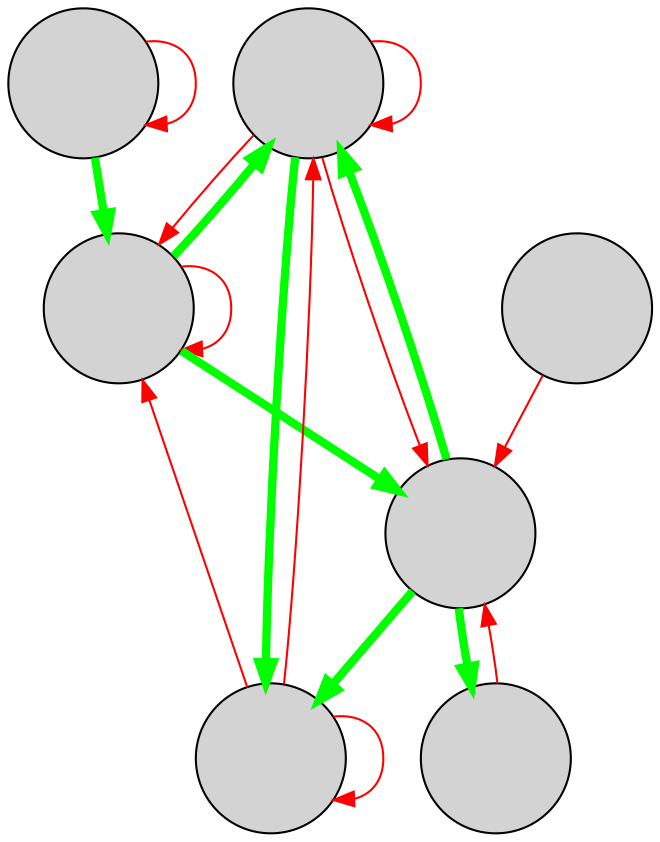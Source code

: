 digraph G {
  node [shape=circle fixedsize=true width=1 height=1 style=filled label="" ]
    fire [ image="images/fire.png" ]
    electric [ image="images/electric.png" ]
    water [ image="images/water.png" ]
    ice [ image="images/ice.png" ]
    rock [ image="images/rock.png" ]
    normal [ image="images/normal.png" ]
    flying [ image="images/flying.png" ]
  #{ rank=same; fire rock }
  #{ rank=same; water electric }
  #{ rank=same; steel ice }
  rock -> ice [ color=green penwidth=4 ]
  water -> rock [ color=green penwidth=4 ]
  fire -> rock [ color=red ]
  rock -> fire [ color=green penwidth=4 ]
  ice -> ice [ color=red ]
  ice -> fire [ color=red ]
  ice -> water [ color=red ]
  electric -> electric [ color=red ]
  electric -> water [ color=green penwidth=4 ]
  fire -> fire [ color=red ]
  fire -> water [ color=red ]
  fire -> ice [ color=green penwidth=4 ]
  water -> fire [ color=green penwidth=4 ]
  water -> water [ color=red ]
  flying -> rock [ color=red ]
  rock -> flying [ color=green penwidth=4 ]
  normal -> rock [ color=red ]
}
